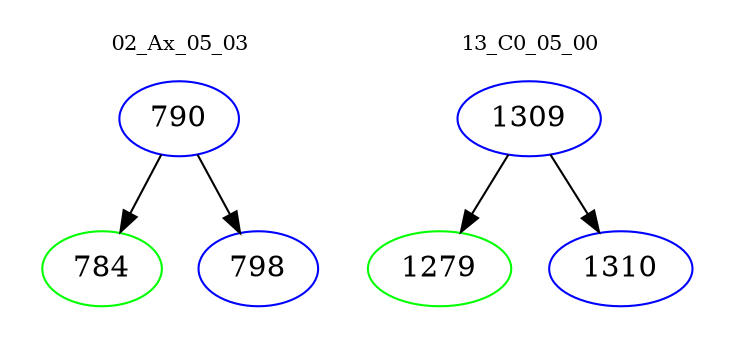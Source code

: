digraph{
subgraph cluster_0 {
color = white
label = "02_Ax_05_03";
fontsize=10;
T0_790 [label="790", color="blue"]
T0_790 -> T0_784 [color="black"]
T0_784 [label="784", color="green"]
T0_790 -> T0_798 [color="black"]
T0_798 [label="798", color="blue"]
}
subgraph cluster_1 {
color = white
label = "13_C0_05_00";
fontsize=10;
T1_1309 [label="1309", color="blue"]
T1_1309 -> T1_1279 [color="black"]
T1_1279 [label="1279", color="green"]
T1_1309 -> T1_1310 [color="black"]
T1_1310 [label="1310", color="blue"]
}
}
